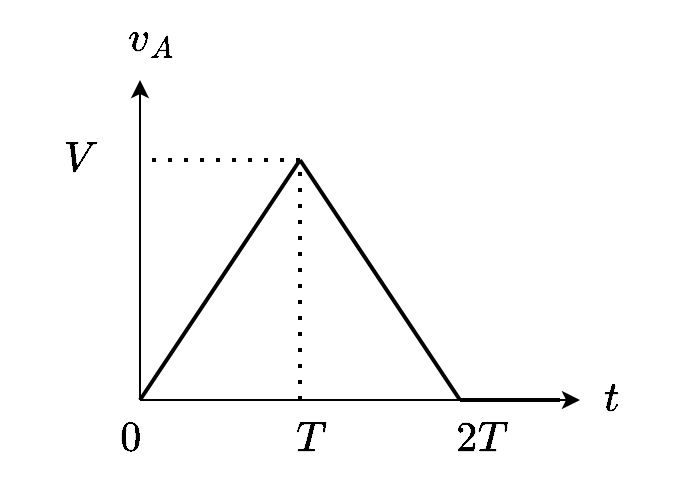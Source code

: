 <mxfile scale="4" border="0">
    <diagram id="Gn5Gzo-UKO-eQpM08fny" name="Page-1">
        <mxGraphModel dx="366" dy="469" grid="1" gridSize="10" guides="1" tooltips="1" connect="1" arrows="1" fold="1" page="1" pageScale="1" pageWidth="827" pageHeight="1169" math="1" shadow="0">
            <root>
                <mxCell id="0"/>
                <mxCell id="1" parent="0"/>
                <mxCell id="21" value="" style="edgeStyle=none;orthogonalLoop=1;jettySize=auto;html=1;" parent="1" edge="1">
                    <mxGeometry width="100" relative="1" as="geometry">
                        <mxPoint x="160" y="280" as="sourcePoint"/>
                        <mxPoint x="160" y="120" as="targetPoint"/>
                        <Array as="points"/>
                    </mxGeometry>
                </mxCell>
                <mxCell id="22" value="" style="edgeStyle=none;orthogonalLoop=1;jettySize=auto;html=1;" parent="1" edge="1">
                    <mxGeometry width="100" relative="1" as="geometry">
                        <mxPoint x="160" y="280" as="sourcePoint"/>
                        <mxPoint x="380" y="280" as="targetPoint"/>
                        <Array as="points"/>
                    </mxGeometry>
                </mxCell>
                <mxCell id="23" value="$$t$$" style="text;html=1;align=center;verticalAlign=middle;resizable=0;points=[];autosize=1;strokeColor=none;fillColor=none;fontSize=18;" parent="1" vertex="1">
                    <mxGeometry x="360" y="260" width="70" height="40" as="geometry"/>
                </mxCell>
                <mxCell id="25" value="$$v_A$$" style="text;html=1;align=center;verticalAlign=middle;resizable=0;points=[];autosize=1;strokeColor=none;fillColor=none;fontSize=18;" parent="1" vertex="1">
                    <mxGeometry x="120" y="80" width="90" height="40" as="geometry"/>
                </mxCell>
                <mxCell id="27" value="$$0$$" style="text;html=1;align=center;verticalAlign=middle;resizable=0;points=[];autosize=1;strokeColor=none;fillColor=none;fontSize=18;" parent="1" vertex="1">
                    <mxGeometry x="120" y="280" width="70" height="40" as="geometry"/>
                </mxCell>
                <mxCell id="28" value="$$T$$" style="text;html=1;align=center;verticalAlign=middle;resizable=0;points=[];autosize=1;strokeColor=none;fillColor=none;fontSize=18;" parent="1" vertex="1">
                    <mxGeometry x="210" y="280" width="70" height="40" as="geometry"/>
                </mxCell>
                <mxCell id="29" value="$$2T$$" style="text;html=1;align=center;verticalAlign=middle;resizable=0;points=[];autosize=1;strokeColor=none;fillColor=none;fontSize=18;" parent="1" vertex="1">
                    <mxGeometry x="290" y="280" width="80" height="40" as="geometry"/>
                </mxCell>
                <mxCell id="30" value="$$V$$" style="text;html=1;align=center;verticalAlign=middle;resizable=0;points=[];autosize=1;strokeColor=none;fillColor=none;fontSize=18;" parent="1" vertex="1">
                    <mxGeometry x="90" y="140" width="80" height="40" as="geometry"/>
                </mxCell>
                <mxCell id="31" value="" style="endArrow=none;html=1;fontSize=18;strokeWidth=2;" parent="1" edge="1">
                    <mxGeometry width="50" height="50" relative="1" as="geometry">
                        <mxPoint x="160" y="280" as="sourcePoint"/>
                        <mxPoint x="240" y="160" as="targetPoint"/>
                    </mxGeometry>
                </mxCell>
                <mxCell id="32" value="" style="endArrow=none;html=1;fontSize=18;strokeWidth=2;" parent="1" edge="1">
                    <mxGeometry width="50" height="50" relative="1" as="geometry">
                        <mxPoint x="320" y="280" as="sourcePoint"/>
                        <mxPoint x="240" y="160" as="targetPoint"/>
                    </mxGeometry>
                </mxCell>
                <mxCell id="33" value="" style="endArrow=none;html=1;fontSize=18;strokeWidth=2;" parent="1" edge="1">
                    <mxGeometry width="50" height="50" relative="1" as="geometry">
                        <mxPoint x="320" y="280" as="sourcePoint"/>
                        <mxPoint x="370" y="280" as="targetPoint"/>
                    </mxGeometry>
                </mxCell>
                <mxCell id="34" value="" style="endArrow=none;dashed=1;html=1;dashPattern=1 3;strokeWidth=2;fontSize=18;" parent="1" edge="1">
                    <mxGeometry width="50" height="50" relative="1" as="geometry">
                        <mxPoint x="240" y="280" as="sourcePoint"/>
                        <mxPoint x="240" y="160" as="targetPoint"/>
                    </mxGeometry>
                </mxCell>
                <mxCell id="35" value="" style="endArrow=none;dashed=1;html=1;dashPattern=1 3;strokeWidth=2;fontSize=18;" parent="1" edge="1">
                    <mxGeometry width="50" height="50" relative="1" as="geometry">
                        <mxPoint x="240" y="160" as="sourcePoint"/>
                        <mxPoint x="160" y="160" as="targetPoint"/>
                    </mxGeometry>
                </mxCell>
            </root>
        </mxGraphModel>
    </diagram>
</mxfile>